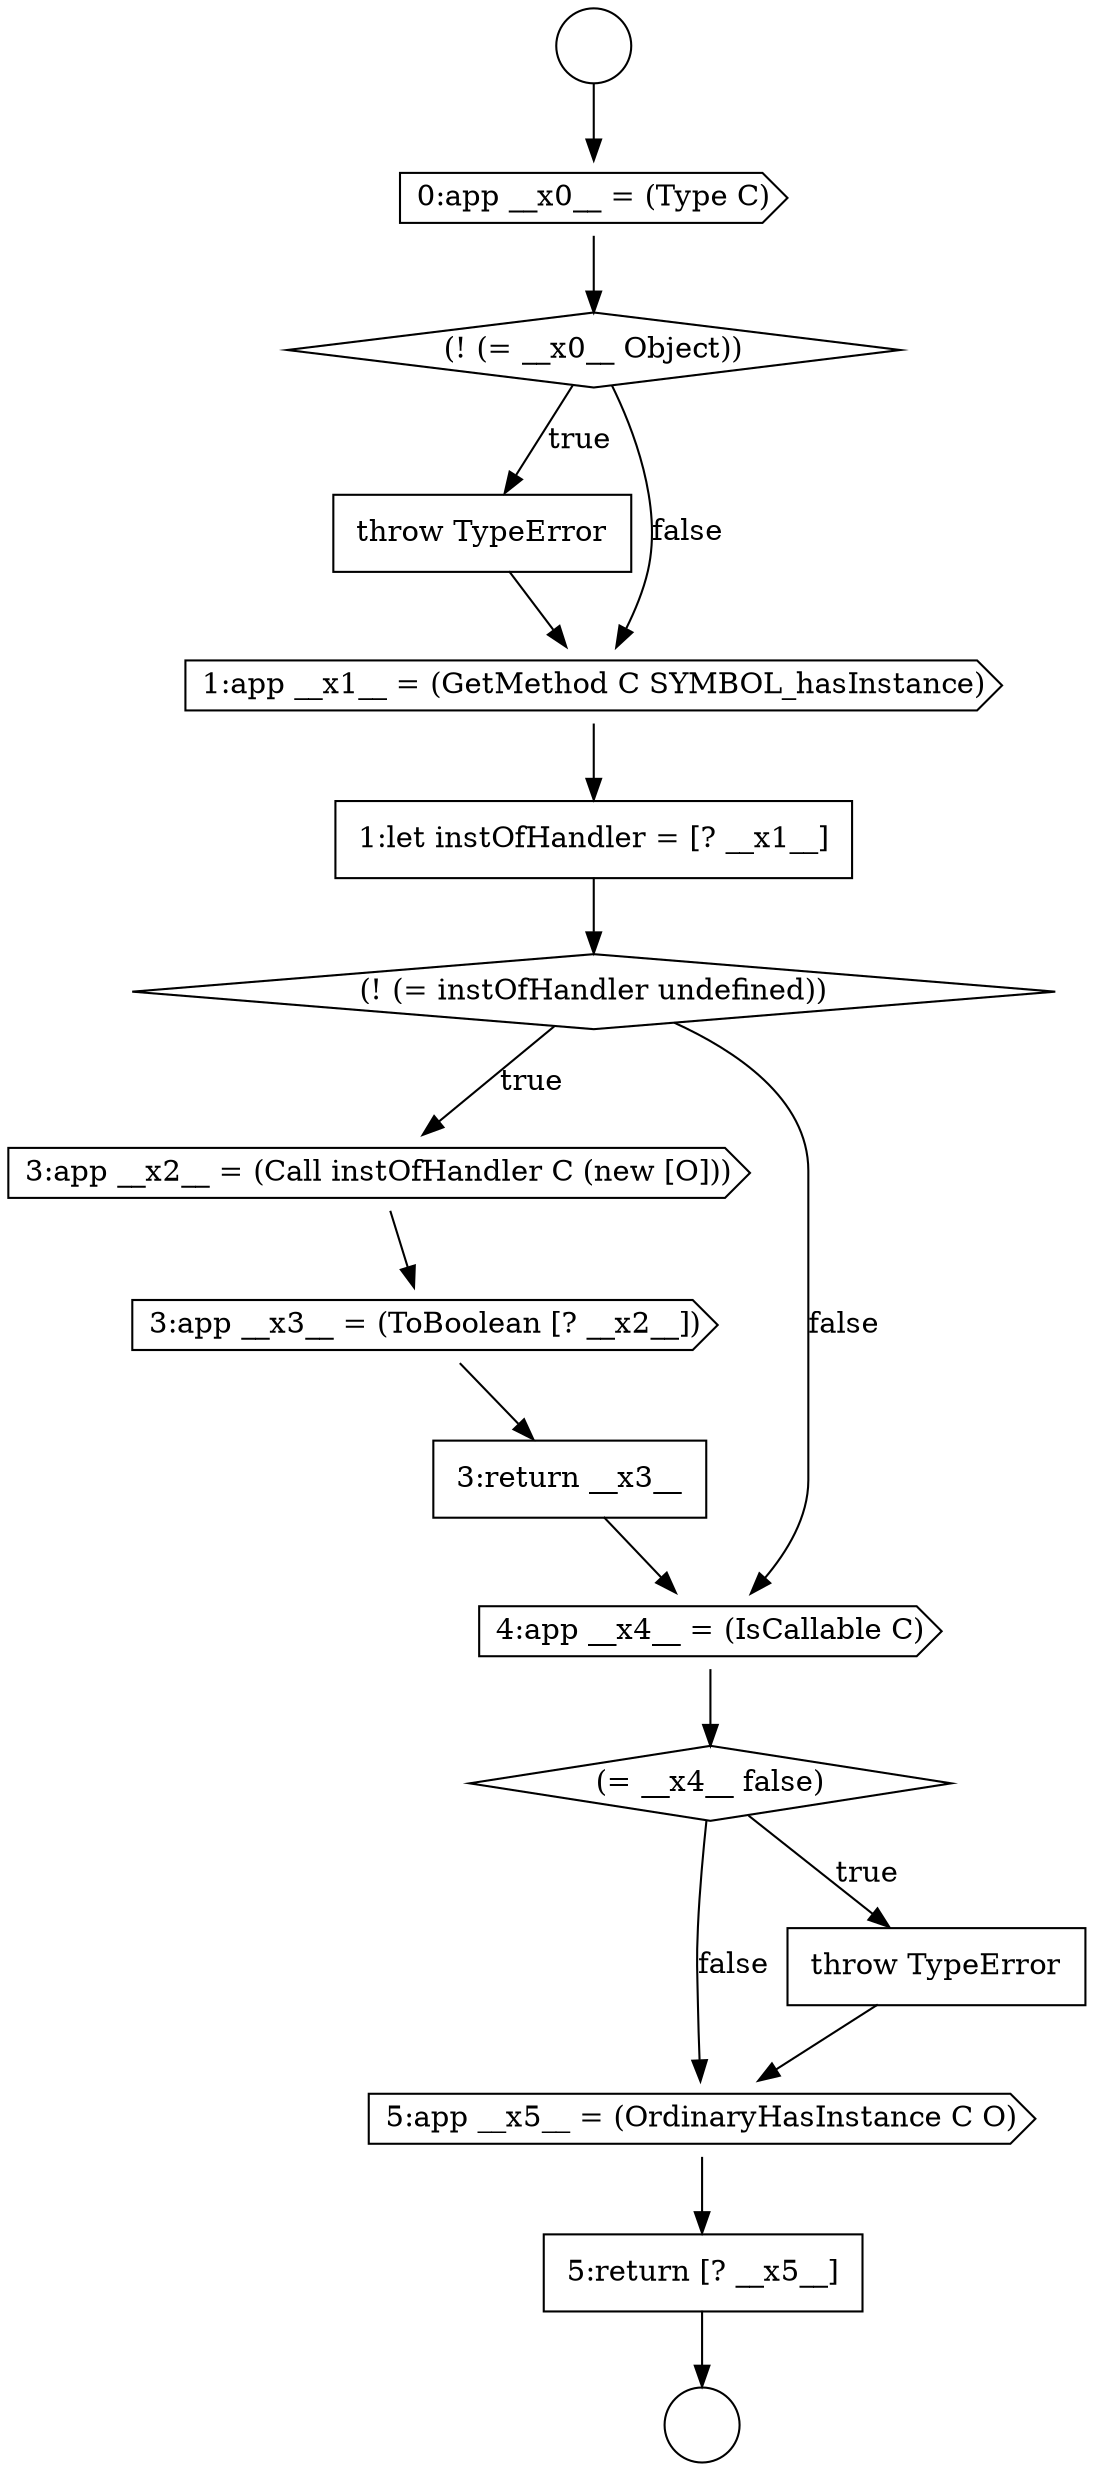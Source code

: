 digraph {
  node4682 [shape=none, margin=0, label=<<font color="black">
    <table border="0" cellborder="1" cellspacing="0" cellpadding="10">
      <tr><td align="left">3:return __x3__</td></tr>
    </table>
  </font>> color="black" fillcolor="white" style=filled]
  node4679 [shape=diamond, label=<<font color="black">(! (= instOfHandler undefined))</font>> color="black" fillcolor="white" style=filled]
  node4675 [shape=diamond, label=<<font color="black">(! (= __x0__ Object))</font>> color="black" fillcolor="white" style=filled]
  node4686 [shape=cds, label=<<font color="black">5:app __x5__ = (OrdinaryHasInstance C O)</font>> color="black" fillcolor="white" style=filled]
  node4680 [shape=cds, label=<<font color="black">3:app __x2__ = (Call instOfHandler C (new [O]))</font>> color="black" fillcolor="white" style=filled]
  node4676 [shape=none, margin=0, label=<<font color="black">
    <table border="0" cellborder="1" cellspacing="0" cellpadding="10">
      <tr><td align="left">throw TypeError</td></tr>
    </table>
  </font>> color="black" fillcolor="white" style=filled]
  node4685 [shape=none, margin=0, label=<<font color="black">
    <table border="0" cellborder="1" cellspacing="0" cellpadding="10">
      <tr><td align="left">throw TypeError</td></tr>
    </table>
  </font>> color="black" fillcolor="white" style=filled]
  node4677 [shape=cds, label=<<font color="black">1:app __x1__ = (GetMethod C SYMBOL_hasInstance)</font>> color="black" fillcolor="white" style=filled]
  node4672 [shape=circle label=" " color="black" fillcolor="white" style=filled]
  node4684 [shape=diamond, label=<<font color="black">(= __x4__ false)</font>> color="black" fillcolor="white" style=filled]
  node4673 [shape=circle label=" " color="black" fillcolor="white" style=filled]
  node4678 [shape=none, margin=0, label=<<font color="black">
    <table border="0" cellborder="1" cellspacing="0" cellpadding="10">
      <tr><td align="left">1:let instOfHandler = [? __x1__]</td></tr>
    </table>
  </font>> color="black" fillcolor="white" style=filled]
  node4687 [shape=none, margin=0, label=<<font color="black">
    <table border="0" cellborder="1" cellspacing="0" cellpadding="10">
      <tr><td align="left">5:return [? __x5__]</td></tr>
    </table>
  </font>> color="black" fillcolor="white" style=filled]
  node4674 [shape=cds, label=<<font color="black">0:app __x0__ = (Type C)</font>> color="black" fillcolor="white" style=filled]
  node4681 [shape=cds, label=<<font color="black">3:app __x3__ = (ToBoolean [? __x2__])</font>> color="black" fillcolor="white" style=filled]
  node4683 [shape=cds, label=<<font color="black">4:app __x4__ = (IsCallable C)</font>> color="black" fillcolor="white" style=filled]
  node4674 -> node4675 [ color="black"]
  node4684 -> node4685 [label=<<font color="black">true</font>> color="black"]
  node4684 -> node4686 [label=<<font color="black">false</font>> color="black"]
  node4675 -> node4676 [label=<<font color="black">true</font>> color="black"]
  node4675 -> node4677 [label=<<font color="black">false</font>> color="black"]
  node4687 -> node4673 [ color="black"]
  node4683 -> node4684 [ color="black"]
  node4681 -> node4682 [ color="black"]
  node4676 -> node4677 [ color="black"]
  node4682 -> node4683 [ color="black"]
  node4686 -> node4687 [ color="black"]
  node4679 -> node4680 [label=<<font color="black">true</font>> color="black"]
  node4679 -> node4683 [label=<<font color="black">false</font>> color="black"]
  node4685 -> node4686 [ color="black"]
  node4677 -> node4678 [ color="black"]
  node4678 -> node4679 [ color="black"]
  node4672 -> node4674 [ color="black"]
  node4680 -> node4681 [ color="black"]
}
